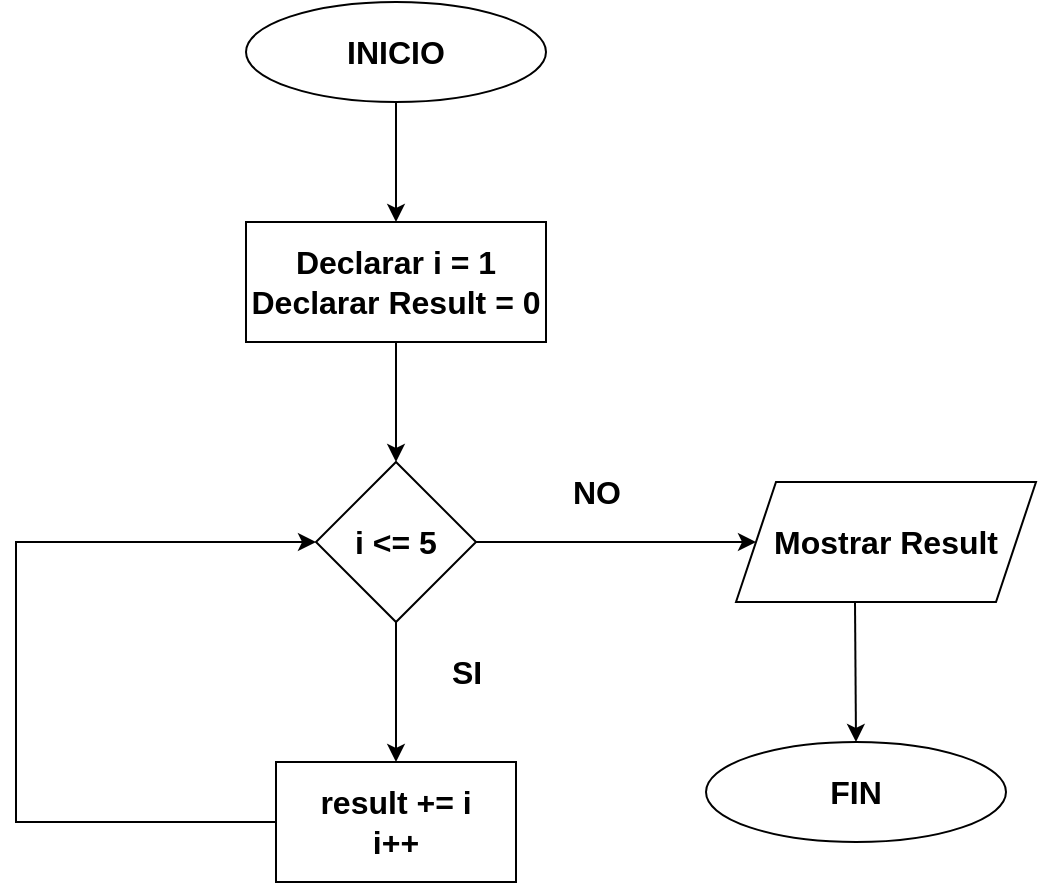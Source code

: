 <mxfile version="24.7.17">
  <diagram name="Página-1" id="CdIYwh4xgwnYPtIZ2PtQ">
    <mxGraphModel dx="1434" dy="756" grid="1" gridSize="10" guides="1" tooltips="1" connect="1" arrows="1" fold="1" page="1" pageScale="1" pageWidth="827" pageHeight="1169" background="#ffffff" math="0" shadow="0">
      <root>
        <mxCell id="0" />
        <mxCell id="1" parent="0" />
        <mxCell id="O8jnHQKfrFCiN4XsaCBv-1" value="&lt;b&gt;&lt;font style=&quot;font-size: 16px;&quot;&gt;INICIO&lt;/font&gt;&lt;/b&gt;" style="ellipse;whiteSpace=wrap;html=1;" vertex="1" parent="1">
          <mxGeometry x="315" y="40" width="150" height="50" as="geometry" />
        </mxCell>
        <mxCell id="O8jnHQKfrFCiN4XsaCBv-2" value="&lt;font style=&quot;font-size: 16px;&quot;&gt;&lt;b&gt;FIN&lt;/b&gt;&lt;/font&gt;" style="ellipse;whiteSpace=wrap;html=1;" vertex="1" parent="1">
          <mxGeometry x="545" y="410" width="150" height="50" as="geometry" />
        </mxCell>
        <mxCell id="O8jnHQKfrFCiN4XsaCBv-3" value="&lt;font style=&quot;font-size: 16px;&quot;&gt;&lt;b&gt;Declarar i = 1&lt;/b&gt;&lt;/font&gt;&lt;div style=&quot;font-size: 16px;&quot;&gt;&lt;font style=&quot;font-size: 16px;&quot;&gt;&lt;b&gt;Declarar Result = 0&lt;/b&gt;&lt;/font&gt;&lt;/div&gt;" style="rounded=0;whiteSpace=wrap;html=1;" vertex="1" parent="1">
          <mxGeometry x="315" y="150" width="150" height="60" as="geometry" />
        </mxCell>
        <mxCell id="O8jnHQKfrFCiN4XsaCBv-4" value="&lt;b&gt;&lt;font style=&quot;font-size: 16px;&quot;&gt;i &amp;lt;= 5&lt;/font&gt;&lt;/b&gt;" style="rhombus;whiteSpace=wrap;html=1;" vertex="1" parent="1">
          <mxGeometry x="350" y="270" width="80" height="80" as="geometry" />
        </mxCell>
        <mxCell id="O8jnHQKfrFCiN4XsaCBv-5" value="&lt;span style=&quot;font-size: 16px;&quot;&gt;&lt;font style=&quot;font-size: 16px;&quot;&gt;&lt;b&gt;result += i&lt;/b&gt;&lt;/font&gt;&lt;/span&gt;&lt;div style=&quot;font-size: 16px;&quot;&gt;&lt;font style=&quot;font-size: 16px;&quot;&gt;&lt;b&gt;i++&lt;/b&gt;&lt;/font&gt;&lt;/div&gt;" style="rounded=0;whiteSpace=wrap;html=1;" vertex="1" parent="1">
          <mxGeometry x="330" y="420" width="120" height="60" as="geometry" />
        </mxCell>
        <mxCell id="O8jnHQKfrFCiN4XsaCBv-6" value="&lt;font style=&quot;font-size: 16px;&quot;&gt;&lt;b&gt;Mostrar Result&lt;/b&gt;&lt;/font&gt;" style="shape=parallelogram;perimeter=parallelogramPerimeter;whiteSpace=wrap;html=1;fixedSize=1;" vertex="1" parent="1">
          <mxGeometry x="560" y="280" width="150" height="60" as="geometry" />
        </mxCell>
        <mxCell id="O8jnHQKfrFCiN4XsaCBv-12" value="" style="endArrow=classic;html=1;rounded=0;exitX=0.5;exitY=1;exitDx=0;exitDy=0;entryX=0.5;entryY=0;entryDx=0;entryDy=0;" edge="1" parent="1" source="O8jnHQKfrFCiN4XsaCBv-1" target="O8jnHQKfrFCiN4XsaCBv-3">
          <mxGeometry width="50" height="50" relative="1" as="geometry">
            <mxPoint x="390" y="410" as="sourcePoint" />
            <mxPoint x="440" y="360" as="targetPoint" />
          </mxGeometry>
        </mxCell>
        <mxCell id="O8jnHQKfrFCiN4XsaCBv-13" value="" style="endArrow=classic;html=1;rounded=0;entryX=0.5;entryY=0;entryDx=0;entryDy=0;" edge="1" parent="1" target="O8jnHQKfrFCiN4XsaCBv-4">
          <mxGeometry width="50" height="50" relative="1" as="geometry">
            <mxPoint x="390" y="210" as="sourcePoint" />
            <mxPoint x="400" y="160" as="targetPoint" />
          </mxGeometry>
        </mxCell>
        <mxCell id="O8jnHQKfrFCiN4XsaCBv-14" value="" style="endArrow=classic;html=1;rounded=0;entryX=0.5;entryY=0;entryDx=0;entryDy=0;" edge="1" parent="1" target="O8jnHQKfrFCiN4XsaCBv-5">
          <mxGeometry width="50" height="50" relative="1" as="geometry">
            <mxPoint x="390" y="350" as="sourcePoint" />
            <mxPoint x="400" y="280" as="targetPoint" />
          </mxGeometry>
        </mxCell>
        <mxCell id="O8jnHQKfrFCiN4XsaCBv-15" value="" style="endArrow=classic;html=1;rounded=0;entryX=0;entryY=0.5;entryDx=0;entryDy=0;exitX=0;exitY=0.5;exitDx=0;exitDy=0;" edge="1" parent="1" source="O8jnHQKfrFCiN4XsaCBv-5" target="O8jnHQKfrFCiN4XsaCBv-4">
          <mxGeometry width="50" height="50" relative="1" as="geometry">
            <mxPoint x="400" y="360" as="sourcePoint" />
            <mxPoint x="400" y="430" as="targetPoint" />
            <Array as="points">
              <mxPoint x="200" y="450" />
              <mxPoint x="200" y="310" />
            </Array>
          </mxGeometry>
        </mxCell>
        <mxCell id="O8jnHQKfrFCiN4XsaCBv-17" value="" style="endArrow=classic;html=1;rounded=0;entryX=0.5;entryY=0;entryDx=0;entryDy=0;" edge="1" parent="1" target="O8jnHQKfrFCiN4XsaCBv-2">
          <mxGeometry width="50" height="50" relative="1" as="geometry">
            <mxPoint x="619.5" y="340" as="sourcePoint" />
            <mxPoint x="619.5" y="410" as="targetPoint" />
          </mxGeometry>
        </mxCell>
        <mxCell id="O8jnHQKfrFCiN4XsaCBv-18" value="" style="endArrow=classic;html=1;rounded=0;entryX=0;entryY=0.5;entryDx=0;entryDy=0;exitX=1;exitY=0.5;exitDx=0;exitDy=0;" edge="1" parent="1" source="O8jnHQKfrFCiN4XsaCBv-4" target="O8jnHQKfrFCiN4XsaCBv-6">
          <mxGeometry width="50" height="50" relative="1" as="geometry">
            <mxPoint x="629.5" y="350" as="sourcePoint" />
            <mxPoint x="629.5" y="420" as="targetPoint" />
          </mxGeometry>
        </mxCell>
        <mxCell id="O8jnHQKfrFCiN4XsaCBv-20" value="&lt;b&gt;&lt;font style=&quot;font-size: 16px;&quot;&gt;NO&lt;/font&gt;&lt;/b&gt;" style="text;html=1;align=center;verticalAlign=middle;resizable=0;points=[];autosize=1;strokeColor=none;fillColor=none;" vertex="1" parent="1">
          <mxGeometry x="465" y="270" width="50" height="30" as="geometry" />
        </mxCell>
        <mxCell id="O8jnHQKfrFCiN4XsaCBv-21" value="&lt;b&gt;&lt;font style=&quot;font-size: 16px;&quot;&gt;SI&lt;/font&gt;&lt;/b&gt;" style="text;html=1;align=center;verticalAlign=middle;resizable=0;points=[];autosize=1;strokeColor=none;fillColor=none;" vertex="1" parent="1">
          <mxGeometry x="405" y="360" width="40" height="30" as="geometry" />
        </mxCell>
      </root>
    </mxGraphModel>
  </diagram>
</mxfile>
